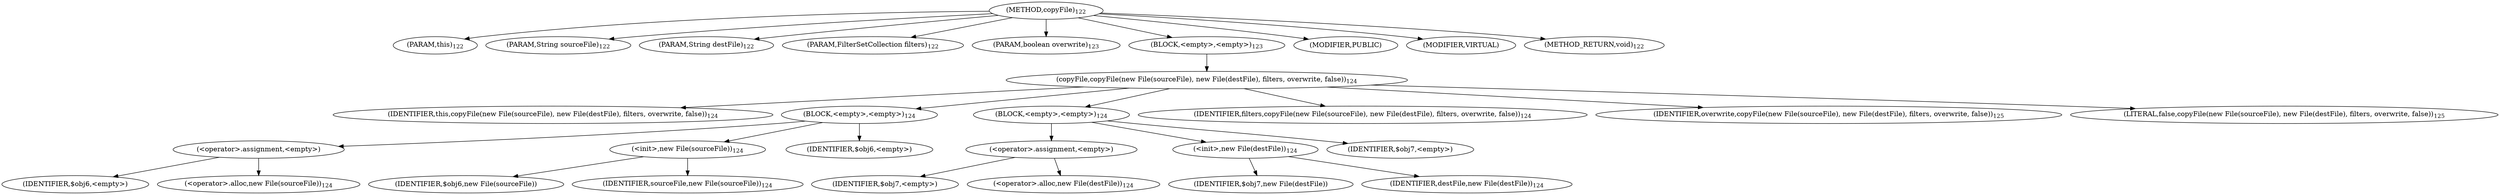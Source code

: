 digraph "copyFile" {  
"151" [label = <(METHOD,copyFile)<SUB>122</SUB>> ]
"10" [label = <(PARAM,this)<SUB>122</SUB>> ]
"152" [label = <(PARAM,String sourceFile)<SUB>122</SUB>> ]
"153" [label = <(PARAM,String destFile)<SUB>122</SUB>> ]
"154" [label = <(PARAM,FilterSetCollection filters)<SUB>122</SUB>> ]
"155" [label = <(PARAM,boolean overwrite)<SUB>123</SUB>> ]
"156" [label = <(BLOCK,&lt;empty&gt;,&lt;empty&gt;)<SUB>123</SUB>> ]
"157" [label = <(copyFile,copyFile(new File(sourceFile), new File(destFile), filters, overwrite, false))<SUB>124</SUB>> ]
"9" [label = <(IDENTIFIER,this,copyFile(new File(sourceFile), new File(destFile), filters, overwrite, false))<SUB>124</SUB>> ]
"158" [label = <(BLOCK,&lt;empty&gt;,&lt;empty&gt;)<SUB>124</SUB>> ]
"159" [label = <(&lt;operator&gt;.assignment,&lt;empty&gt;)> ]
"160" [label = <(IDENTIFIER,$obj6,&lt;empty&gt;)> ]
"161" [label = <(&lt;operator&gt;.alloc,new File(sourceFile))<SUB>124</SUB>> ]
"162" [label = <(&lt;init&gt;,new File(sourceFile))<SUB>124</SUB>> ]
"163" [label = <(IDENTIFIER,$obj6,new File(sourceFile))> ]
"164" [label = <(IDENTIFIER,sourceFile,new File(sourceFile))<SUB>124</SUB>> ]
"165" [label = <(IDENTIFIER,$obj6,&lt;empty&gt;)> ]
"166" [label = <(BLOCK,&lt;empty&gt;,&lt;empty&gt;)<SUB>124</SUB>> ]
"167" [label = <(&lt;operator&gt;.assignment,&lt;empty&gt;)> ]
"168" [label = <(IDENTIFIER,$obj7,&lt;empty&gt;)> ]
"169" [label = <(&lt;operator&gt;.alloc,new File(destFile))<SUB>124</SUB>> ]
"170" [label = <(&lt;init&gt;,new File(destFile))<SUB>124</SUB>> ]
"171" [label = <(IDENTIFIER,$obj7,new File(destFile))> ]
"172" [label = <(IDENTIFIER,destFile,new File(destFile))<SUB>124</SUB>> ]
"173" [label = <(IDENTIFIER,$obj7,&lt;empty&gt;)> ]
"174" [label = <(IDENTIFIER,filters,copyFile(new File(sourceFile), new File(destFile), filters, overwrite, false))<SUB>124</SUB>> ]
"175" [label = <(IDENTIFIER,overwrite,copyFile(new File(sourceFile), new File(destFile), filters, overwrite, false))<SUB>125</SUB>> ]
"176" [label = <(LITERAL,false,copyFile(new File(sourceFile), new File(destFile), filters, overwrite, false))<SUB>125</SUB>> ]
"177" [label = <(MODIFIER,PUBLIC)> ]
"178" [label = <(MODIFIER,VIRTUAL)> ]
"179" [label = <(METHOD_RETURN,void)<SUB>122</SUB>> ]
  "151" -> "10" 
  "151" -> "152" 
  "151" -> "153" 
  "151" -> "154" 
  "151" -> "155" 
  "151" -> "156" 
  "151" -> "177" 
  "151" -> "178" 
  "151" -> "179" 
  "156" -> "157" 
  "157" -> "9" 
  "157" -> "158" 
  "157" -> "166" 
  "157" -> "174" 
  "157" -> "175" 
  "157" -> "176" 
  "158" -> "159" 
  "158" -> "162" 
  "158" -> "165" 
  "159" -> "160" 
  "159" -> "161" 
  "162" -> "163" 
  "162" -> "164" 
  "166" -> "167" 
  "166" -> "170" 
  "166" -> "173" 
  "167" -> "168" 
  "167" -> "169" 
  "170" -> "171" 
  "170" -> "172" 
}
